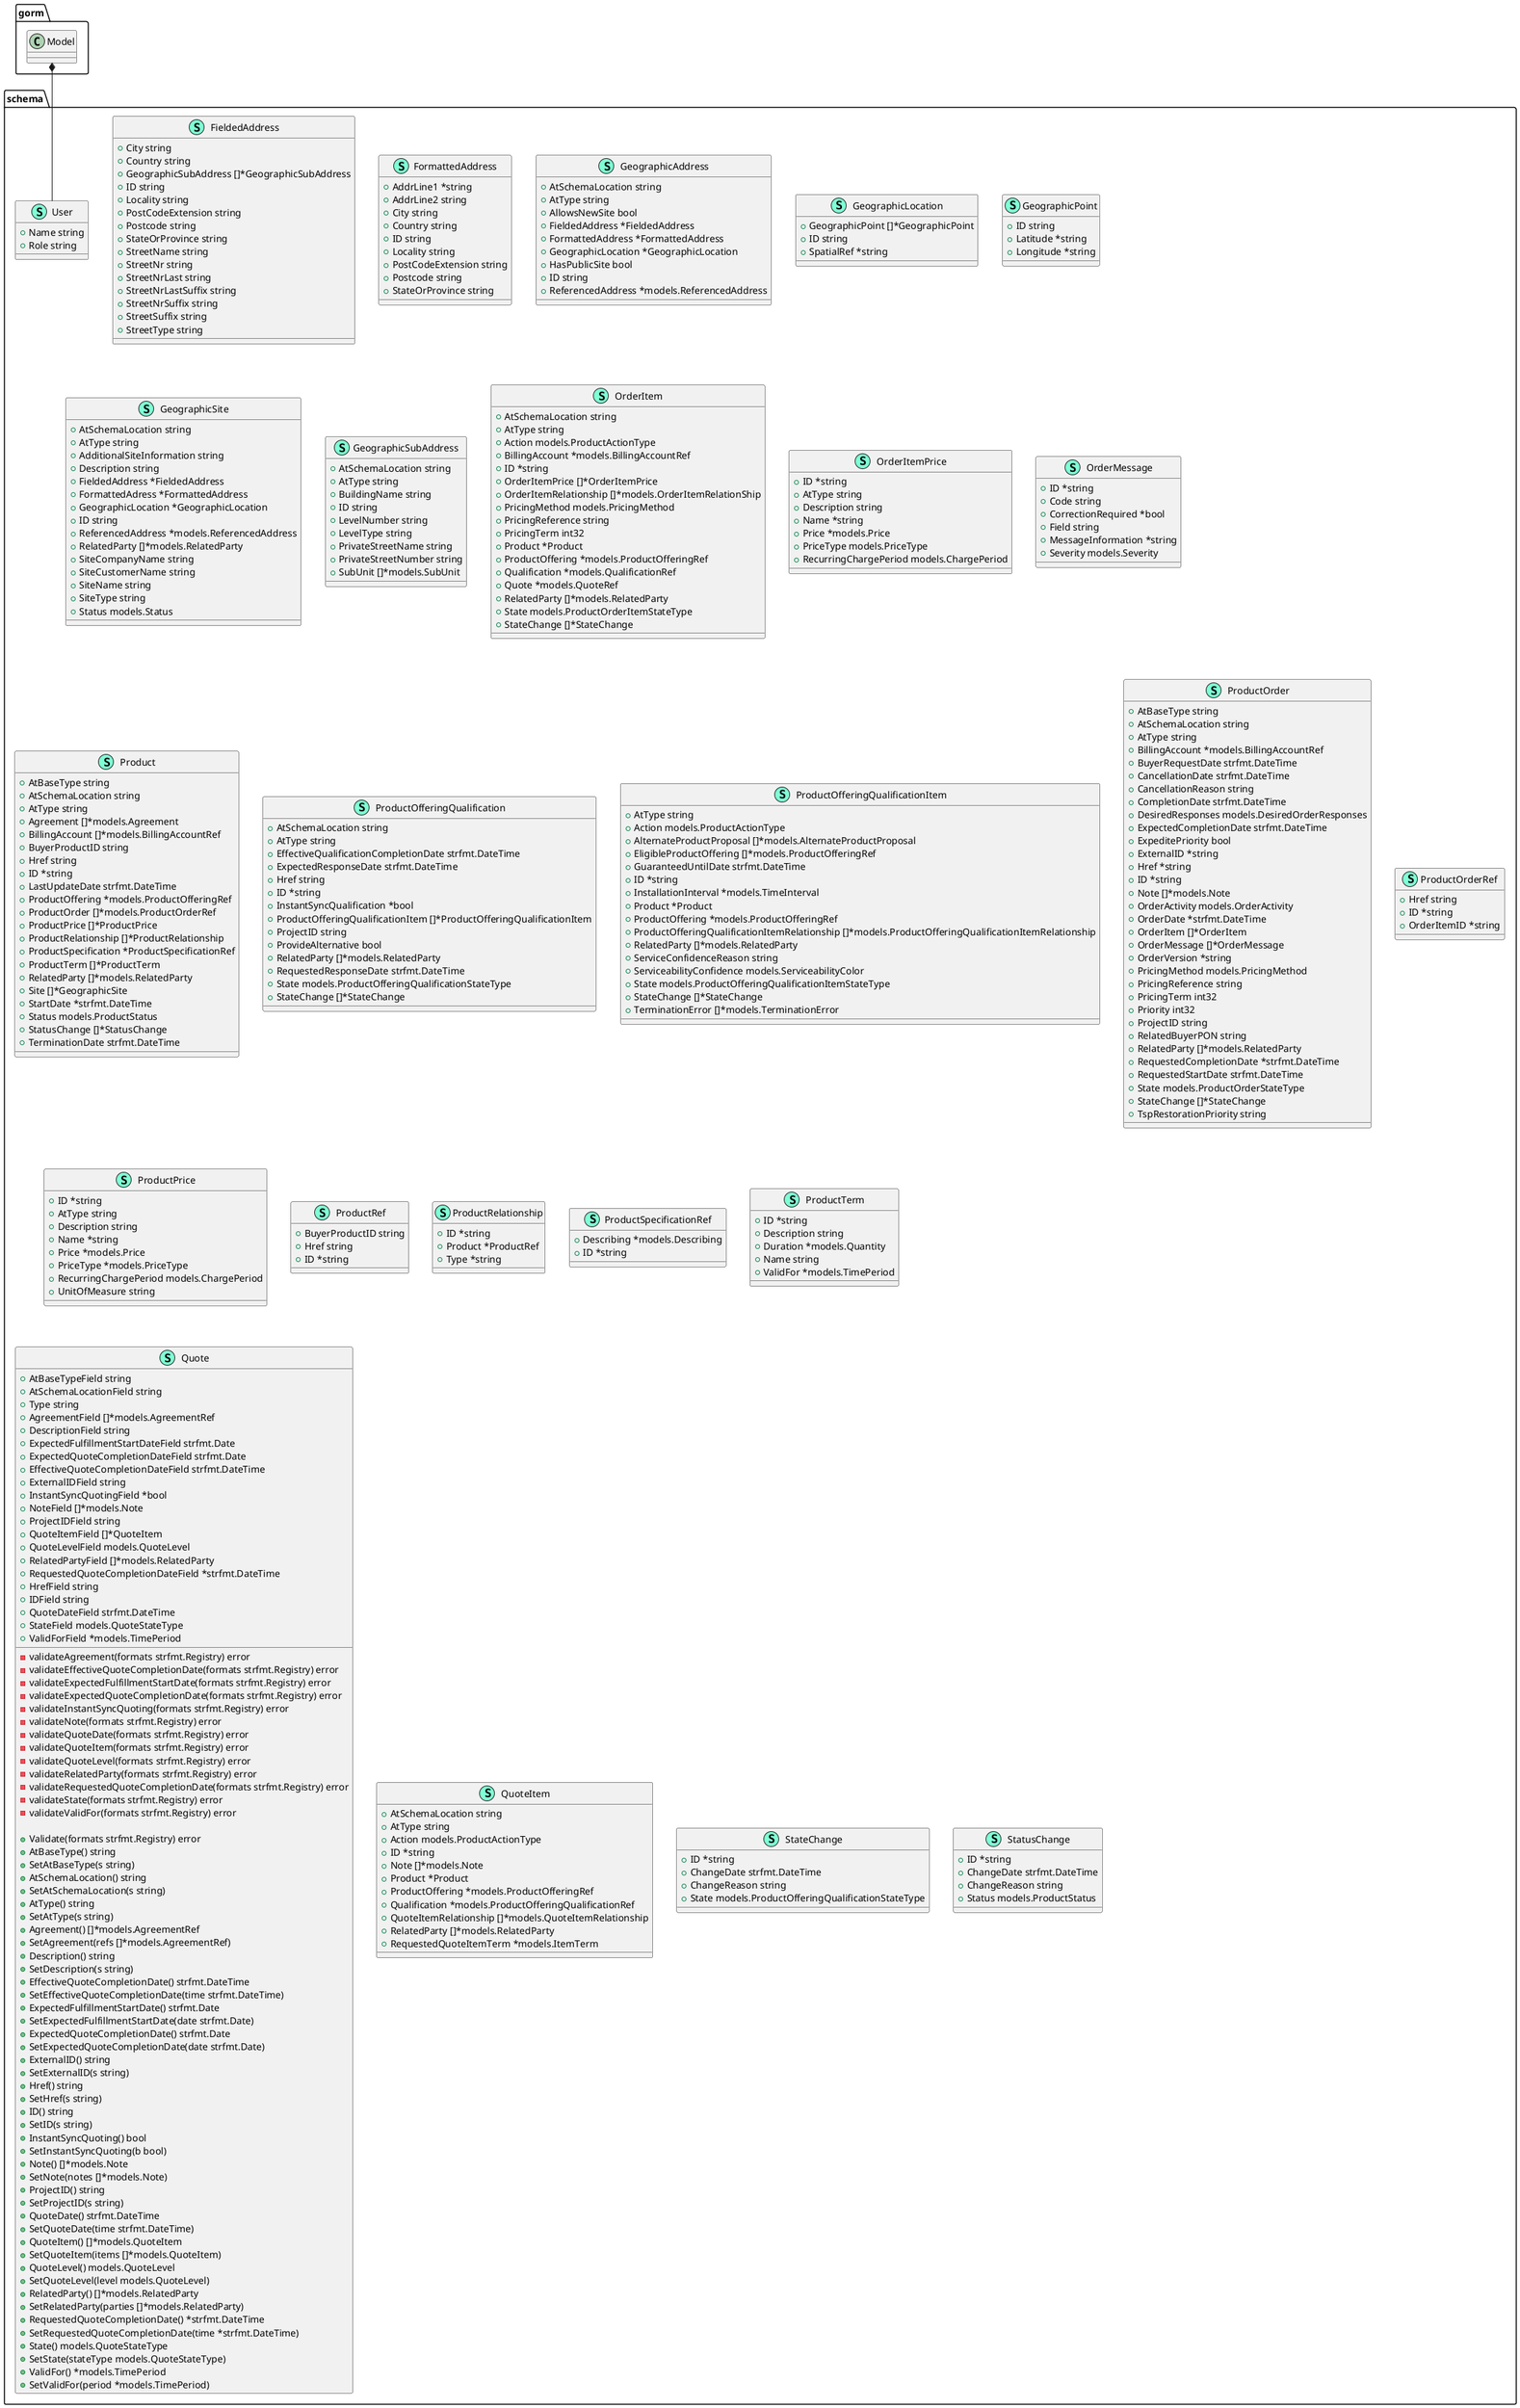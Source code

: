@startuml
namespace schema {
    class FieldedAddress << (S,Aquamarine) >> {
        + City string
        + Country string
        + GeographicSubAddress []*GeographicSubAddress
        + ID string
        + Locality string
        + PostCodeExtension string
        + Postcode string
        + StateOrProvince string
        + StreetName string
        + StreetNr string
        + StreetNrLast string
        + StreetNrLastSuffix string
        + StreetNrSuffix string
        + StreetSuffix string
        + StreetType string

    }
    class FormattedAddress << (S,Aquamarine) >> {
        + AddrLine1 *string
        + AddrLine2 string
        + City string
        + Country string
        + ID string
        + Locality string
        + PostCodeExtension string
        + Postcode string
        + StateOrProvince string

    }
    class GeographicAddress << (S,Aquamarine) >> {
        + AtSchemaLocation string
        + AtType string
        + AllowsNewSite bool
        + FieldedAddress *FieldedAddress
        + FormattedAddress *FormattedAddress
        + GeographicLocation *GeographicLocation
        + HasPublicSite bool
        + ID string
        + ReferencedAddress *models.ReferencedAddress

    }
    class GeographicLocation << (S,Aquamarine) >> {
        + GeographicPoint []*GeographicPoint
        + ID string
        + SpatialRef *string

    }
    class GeographicPoint << (S,Aquamarine) >> {
        + ID string
        + Latitude *string
        + Longitude *string

    }
    class GeographicSite << (S,Aquamarine) >> {
        + AtSchemaLocation string
        + AtType string
        + AdditionalSiteInformation string
        + Description string
        + FieldedAddress *FieldedAddress
        + FormattedAdress *FormattedAddress
        + GeographicLocation *GeographicLocation
        + ID string
        + ReferencedAddress *models.ReferencedAddress
        + RelatedParty []*models.RelatedParty
        + SiteCompanyName string
        + SiteCustomerName string
        + SiteName string
        + SiteType string
        + Status models.Status

    }
    class GeographicSubAddress << (S,Aquamarine) >> {
        + AtSchemaLocation string
        + AtType string
        + BuildingName string
        + ID string
        + LevelNumber string
        + LevelType string
        + PrivateStreetName string
        + PrivateStreetNumber string
        + SubUnit []*models.SubUnit

    }
    class OrderItem << (S,Aquamarine) >> {
        + AtSchemaLocation string
        + AtType string
        + Action models.ProductActionType
        + BillingAccount *models.BillingAccountRef
        + ID *string
        + OrderItemPrice []*OrderItemPrice
        + OrderItemRelationship []*models.OrderItemRelationShip
        + PricingMethod models.PricingMethod
        + PricingReference string
        + PricingTerm int32
        + Product *Product
        + ProductOffering *models.ProductOfferingRef
        + Qualification *models.QualificationRef
        + Quote *models.QuoteRef
        + RelatedParty []*models.RelatedParty
        + State models.ProductOrderItemStateType
        + StateChange []*StateChange

    }
    class OrderItemPrice << (S,Aquamarine) >> {
        + ID *string
        + AtType string
        + Description string
        + Name *string
        + Price *models.Price
        + PriceType models.PriceType
        + RecurringChargePeriod models.ChargePeriod

    }
    class OrderMessage << (S,Aquamarine) >> {
        + ID *string
        + Code string
        + CorrectionRequired *bool
        + Field string
        + MessageInformation *string
        + Severity models.Severity

    }
    class Product << (S,Aquamarine) >> {
        + AtBaseType string
        + AtSchemaLocation string
        + AtType string
        + Agreement []*models.Agreement
        + BillingAccount []*models.BillingAccountRef
        + BuyerProductID string
        + Href string
        + ID *string
        + LastUpdateDate strfmt.DateTime
        + ProductOffering *models.ProductOfferingRef
        + ProductOrder []*models.ProductOrderRef
        + ProductPrice []*ProductPrice
        + ProductRelationship []*ProductRelationship
        + ProductSpecification *ProductSpecificationRef
        + ProductTerm []*ProductTerm
        + RelatedParty []*models.RelatedParty
        + Site []*GeographicSite
        + StartDate *strfmt.DateTime
        + Status models.ProductStatus
        + StatusChange []*StatusChange
        + TerminationDate strfmt.DateTime

    }
    class ProductOfferingQualification << (S,Aquamarine) >> {
        + AtSchemaLocation string
        + AtType string
        + EffectiveQualificationCompletionDate strfmt.DateTime
        + ExpectedResponseDate strfmt.DateTime
        + Href string
        + ID *string
        + InstantSyncQualification *bool
        + ProductOfferingQualificationItem []*ProductOfferingQualificationItem
        + ProjectID string
        + ProvideAlternative bool
        + RelatedParty []*models.RelatedParty
        + RequestedResponseDate strfmt.DateTime
        + State models.ProductOfferingQualificationStateType
        + StateChange []*StateChange

    }
    class ProductOfferingQualificationItem << (S,Aquamarine) >> {
        + AtType string
        + Action models.ProductActionType
        + AlternateProductProposal []*models.AlternateProductProposal
        + EligibleProductOffering []*models.ProductOfferingRef
        + GuaranteedUntilDate strfmt.DateTime
        + ID *string
        + InstallationInterval *models.TimeInterval
        + Product *Product
        + ProductOffering *models.ProductOfferingRef
        + ProductOfferingQualificationItemRelationship []*models.ProductOfferingQualificationItemRelationship
        + RelatedParty []*models.RelatedParty
        + ServiceConfidenceReason string
        + ServiceabilityConfidence models.ServiceabilityColor
        + State models.ProductOfferingQualificationItemStateType
        + StateChange []*StateChange
        + TerminationError []*models.TerminationError

    }
    class ProductOrder << (S,Aquamarine) >> {
        + AtBaseType string
        + AtSchemaLocation string
        + AtType string
        + BillingAccount *models.BillingAccountRef
        + BuyerRequestDate strfmt.DateTime
        + CancellationDate strfmt.DateTime
        + CancellationReason string
        + CompletionDate strfmt.DateTime
        + DesiredResponses models.DesiredOrderResponses
        + ExpectedCompletionDate strfmt.DateTime
        + ExpeditePriority bool
        + ExternalID *string
        + Href *string
        + ID *string
        + Note []*models.Note
        + OrderActivity models.OrderActivity
        + OrderDate *strfmt.DateTime
        + OrderItem []*OrderItem
        + OrderMessage []*OrderMessage
        + OrderVersion *string
        + PricingMethod models.PricingMethod
        + PricingReference string
        + PricingTerm int32
        + Priority int32
        + ProjectID string
        + RelatedBuyerPON string
        + RelatedParty []*models.RelatedParty
        + RequestedCompletionDate *strfmt.DateTime
        + RequestedStartDate strfmt.DateTime
        + State models.ProductOrderStateType
        + StateChange []*StateChange
        + TspRestorationPriority string

    }
    class ProductOrderRef << (S,Aquamarine) >> {
        + Href string
        + ID *string
        + OrderItemID *string

    }
    class ProductPrice << (S,Aquamarine) >> {
        + ID *string
        + AtType string
        + Description string
        + Name *string
        + Price *models.Price
        + PriceType *models.PriceType
        + RecurringChargePeriod models.ChargePeriod
        + UnitOfMeasure string

    }
    class ProductRef << (S,Aquamarine) >> {
        + BuyerProductID string
        + Href string
        + ID *string

    }
    class ProductRelationship << (S,Aquamarine) >> {
        + ID *string
        + Product *ProductRef
        + Type *string

    }
    class ProductSpecificationRef << (S,Aquamarine) >> {
        + Describing *models.Describing
        + ID *string

    }
    class ProductTerm << (S,Aquamarine) >> {
        + ID *string
        + Description string
        + Duration *models.Quantity
        + Name string
        + ValidFor *models.TimePeriod

    }
    class Quote << (S,Aquamarine) >> {
        + AtBaseTypeField string
        + AtSchemaLocationField string
        + Type string
        + AgreementField []*models.AgreementRef
        + DescriptionField string
        + ExpectedFulfillmentStartDateField strfmt.Date
        + ExpectedQuoteCompletionDateField strfmt.Date
        + EffectiveQuoteCompletionDateField strfmt.DateTime
        + ExternalIDField string
        + InstantSyncQuotingField *bool
        + NoteField []*models.Note
        + ProjectIDField string
        + QuoteItemField []*QuoteItem
        + QuoteLevelField models.QuoteLevel
        + RelatedPartyField []*models.RelatedParty
        + RequestedQuoteCompletionDateField *strfmt.DateTime
        + HrefField string
        + IDField string
        + QuoteDateField strfmt.DateTime
        + StateField models.QuoteStateType
        + ValidForField *models.TimePeriod

        - validateAgreement(formats strfmt.Registry) error
        - validateEffectiveQuoteCompletionDate(formats strfmt.Registry) error
        - validateExpectedFulfillmentStartDate(formats strfmt.Registry) error
        - validateExpectedQuoteCompletionDate(formats strfmt.Registry) error
        - validateInstantSyncQuoting(formats strfmt.Registry) error
        - validateNote(formats strfmt.Registry) error
        - validateQuoteDate(formats strfmt.Registry) error
        - validateQuoteItem(formats strfmt.Registry) error
        - validateQuoteLevel(formats strfmt.Registry) error
        - validateRelatedParty(formats strfmt.Registry) error
        - validateRequestedQuoteCompletionDate(formats strfmt.Registry) error
        - validateState(formats strfmt.Registry) error
        - validateValidFor(formats strfmt.Registry) error

        + Validate(formats strfmt.Registry) error
        + AtBaseType() string
        + SetAtBaseType(s string) 
        + AtSchemaLocation() string
        + SetAtSchemaLocation(s string) 
        + AtType() string
        + SetAtType(s string) 
        + Agreement() []*models.AgreementRef
        + SetAgreement(refs []*models.AgreementRef) 
        + Description() string
        + SetDescription(s string) 
        + EffectiveQuoteCompletionDate() strfmt.DateTime
        + SetEffectiveQuoteCompletionDate(time strfmt.DateTime) 
        + ExpectedFulfillmentStartDate() strfmt.Date
        + SetExpectedFulfillmentStartDate(date strfmt.Date) 
        + ExpectedQuoteCompletionDate() strfmt.Date
        + SetExpectedQuoteCompletionDate(date strfmt.Date) 
        + ExternalID() string
        + SetExternalID(s string) 
        + Href() string
        + SetHref(s string) 
        + ID() string
        + SetID(s string) 
        + InstantSyncQuoting() bool
        + SetInstantSyncQuoting(b bool) 
        + Note() []*models.Note
        + SetNote(notes []*models.Note) 
        + ProjectID() string
        + SetProjectID(s string) 
        + QuoteDate() strfmt.DateTime
        + SetQuoteDate(time strfmt.DateTime) 
        + QuoteItem() []*models.QuoteItem
        + SetQuoteItem(items []*models.QuoteItem) 
        + QuoteLevel() models.QuoteLevel
        + SetQuoteLevel(level models.QuoteLevel) 
        + RelatedParty() []*models.RelatedParty
        + SetRelatedParty(parties []*models.RelatedParty) 
        + RequestedQuoteCompletionDate() *strfmt.DateTime
        + SetRequestedQuoteCompletionDate(time *strfmt.DateTime) 
        + State() models.QuoteStateType
        + SetState(stateType models.QuoteStateType) 
        + ValidFor() *models.TimePeriod
        + SetValidFor(period *models.TimePeriod) 

    }
    class QuoteItem << (S,Aquamarine) >> {
        + AtSchemaLocation string
        + AtType string
        + Action models.ProductActionType
        + ID *string
        + Note []*models.Note
        + Product *Product
        + ProductOffering *models.ProductOfferingRef
        + Qualification *models.ProductOfferingQualificationRef
        + QuoteItemRelationship []*models.QuoteItemRelationship
        + RelatedParty []*models.RelatedParty
        + RequestedQuoteItemTerm *models.ItemTerm

    }
    class StateChange << (S,Aquamarine) >> {
        + ID *string
        + ChangeDate strfmt.DateTime
        + ChangeReason string
        + State models.ProductOfferingQualificationStateType

    }
    class StatusChange << (S,Aquamarine) >> {
        + ID *string
        + ChangeDate strfmt.DateTime
        + ChangeReason string
        + Status models.ProductStatus

    }
    class User << (S,Aquamarine) >> {
        + Name string
        + Role string

    }
}
"gorm.Model" *-- "schema.User"


@enduml
